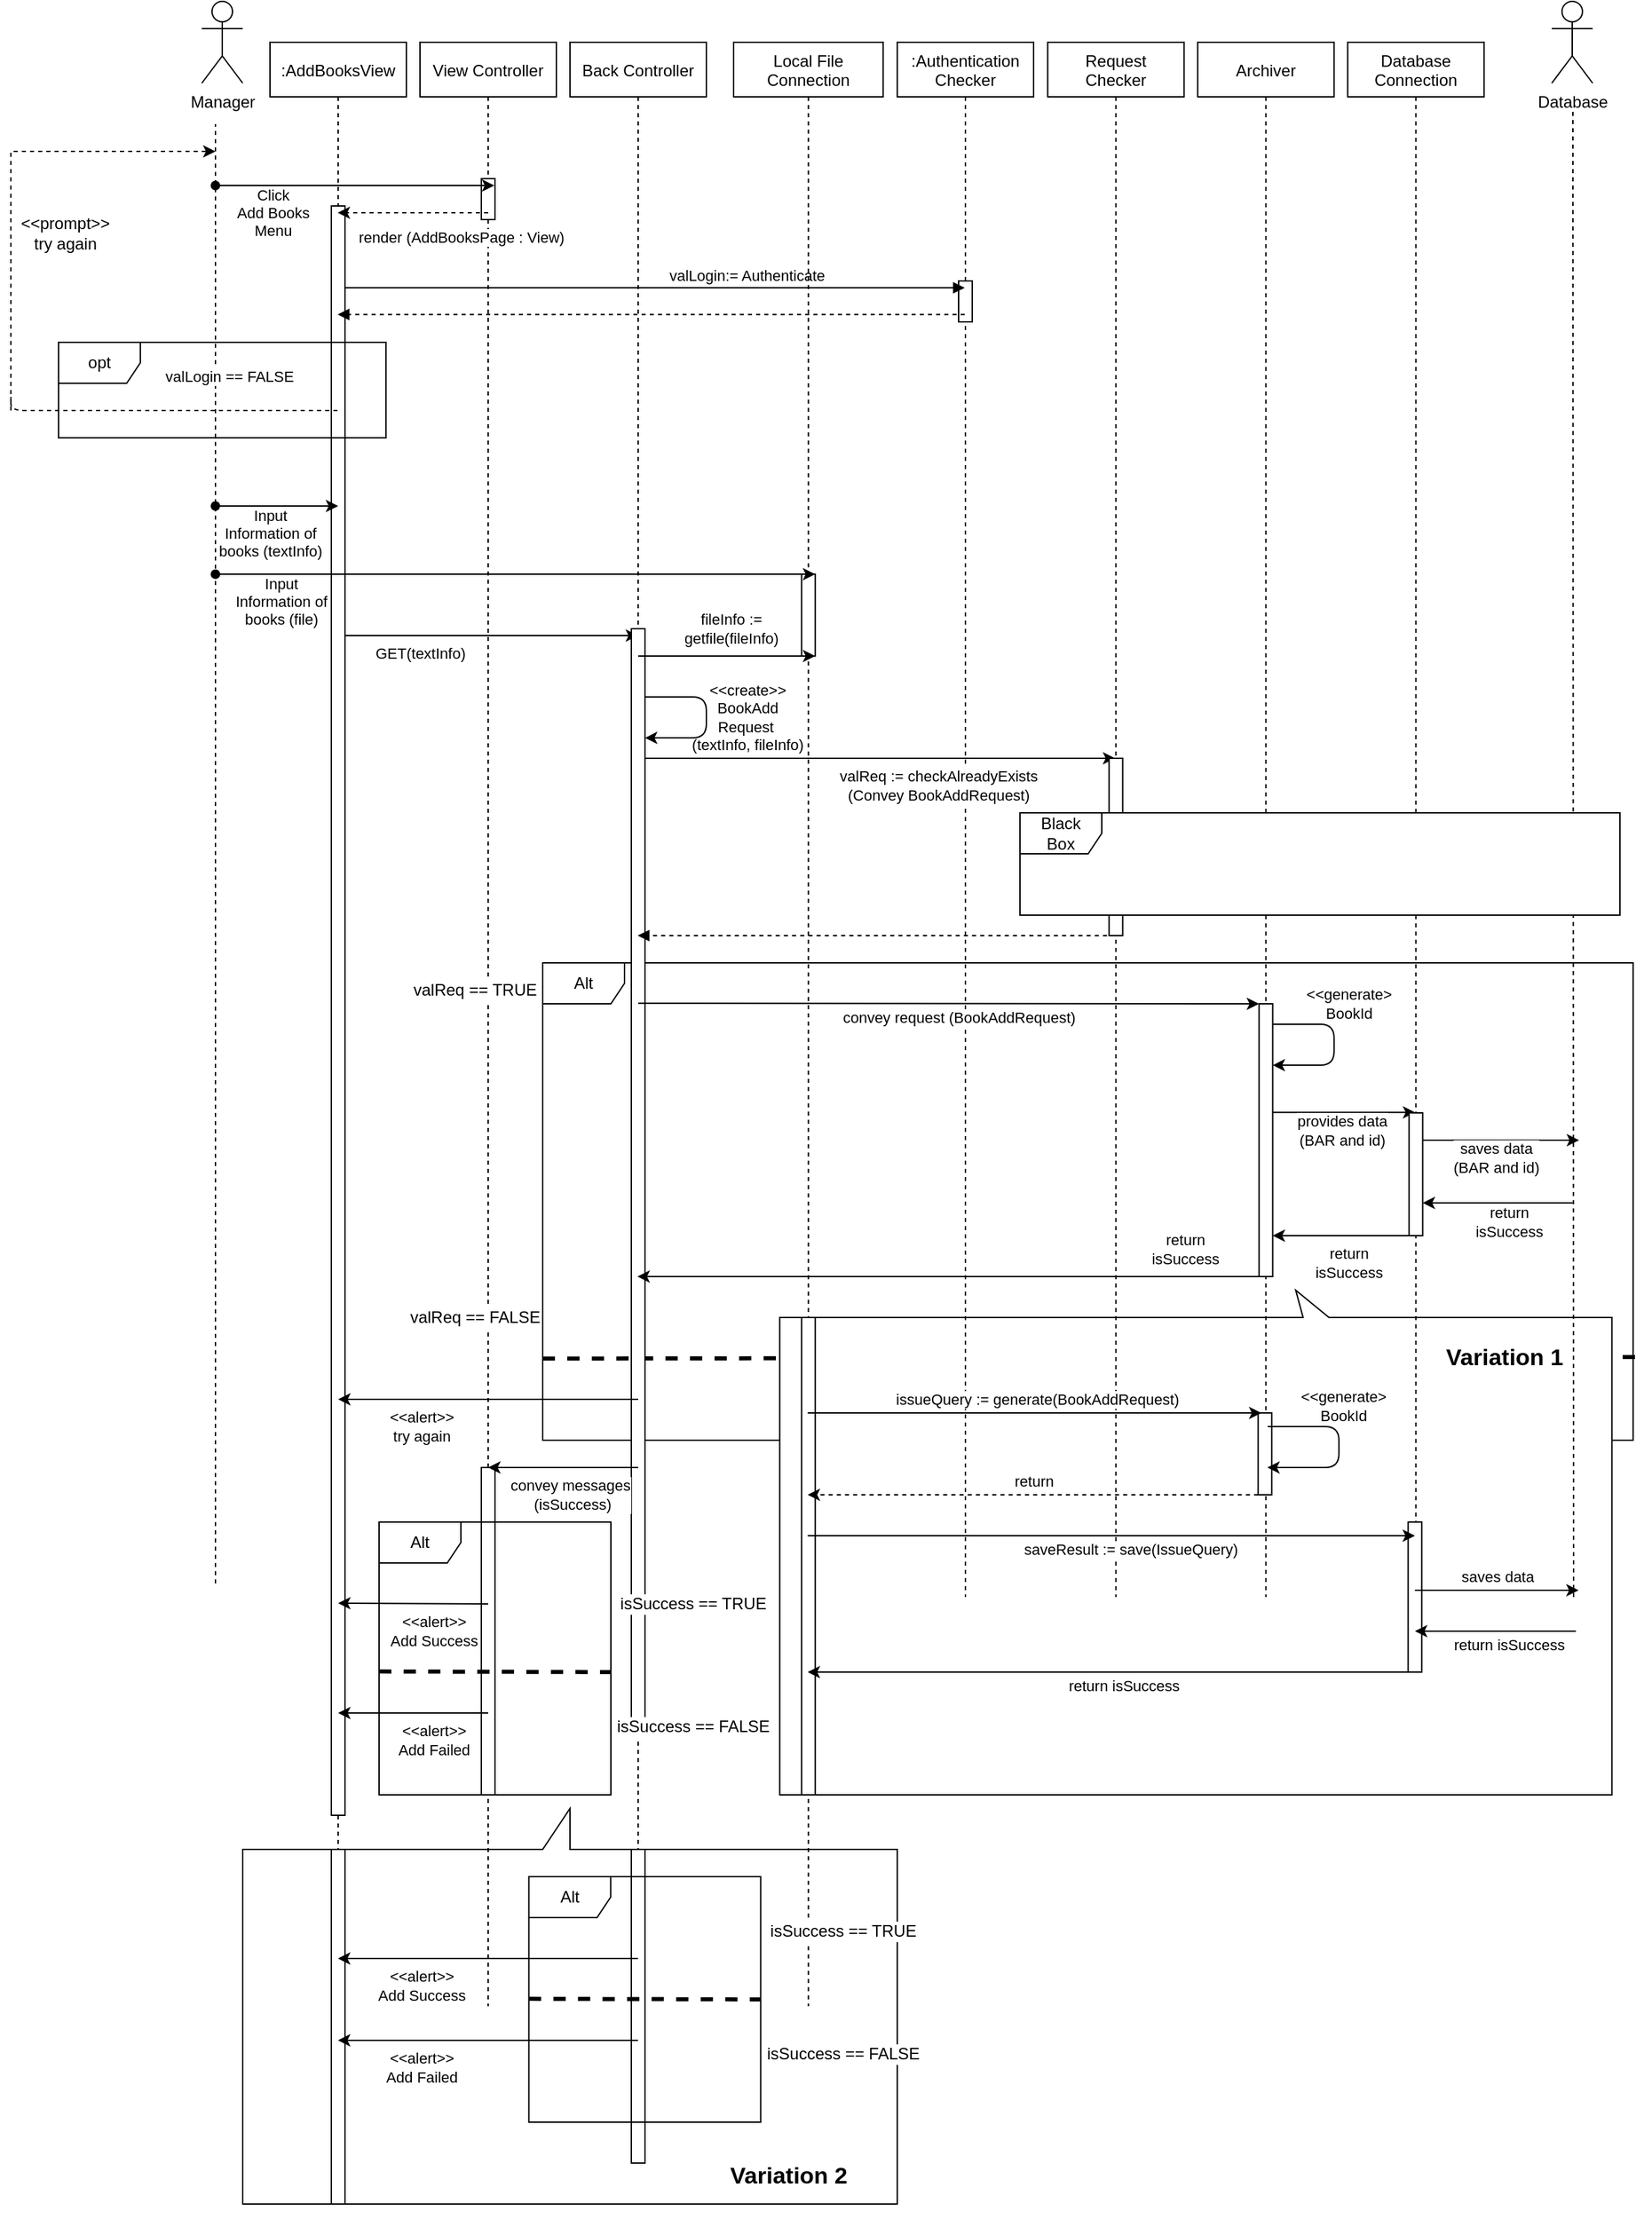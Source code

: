 <mxfile version="14.6.12" type="github">
  <diagram id="kgpKYQtTHZ0yAKxKKP6v" name="Page-1">
    <mxGraphModel dx="1185" dy="588" grid="1" gridSize="10" guides="1" tooltips="1" connect="1" arrows="1" fold="1" page="1" pageScale="1" pageWidth="1600" pageHeight="1200" math="0" shadow="0">
      <root>
        <mxCell id="0" />
        <mxCell id="1" parent="0" />
        <mxCell id="reisCUD8YAPNEKjsgwhX-3" value="Alt" style="shape=umlFrame;whiteSpace=wrap;html=1;fillColor=#FFFFFF;gradientColor=none;" parent="1" vertex="1">
          <mxGeometry x="490" y="835" width="799.67" height="350" as="geometry" />
        </mxCell>
        <mxCell id="reisCUD8YAPNEKjsgwhX-14" value="" style="endArrow=none;dashed=1;html=1;strokeWidth=3;exitX=0;exitY=0.829;exitDx=0;exitDy=0;exitPerimeter=0;" parent="1" edge="1" source="reisCUD8YAPNEKjsgwhX-3">
          <mxGeometry width="50" height="50" relative="1" as="geometry">
            <mxPoint x="480" y="1124" as="sourcePoint" />
            <mxPoint x="1300" y="1124" as="targetPoint" />
          </mxGeometry>
        </mxCell>
        <mxCell id="bImkaJb_uD8X2aJinou3-1" value="" style="shape=callout;whiteSpace=wrap;html=1;perimeter=calloutPerimeter;position2=0.38;size=20;position=0.34;base=19;rotation=-180;" vertex="1" parent="1">
          <mxGeometry x="663.81" y="1075" width="610.33" height="370" as="geometry" />
        </mxCell>
        <mxCell id="tOrZQTztv05XxvBdJtRc-54" value="" style="shape=callout;whiteSpace=wrap;html=1;perimeter=calloutPerimeter;fontSize=17;fillColor=#ffffff;rotation=-180;" parent="1" vertex="1">
          <mxGeometry x="270" y="1455" width="480" height="290" as="geometry" />
        </mxCell>
        <mxCell id="ra70TvouLn2fq20blvgT-70" value="" style="endArrow=classic;html=1;startArrow=none;startFill=0;strokeWidth=1;" parent="1" edge="1">
          <mxGeometry width="50" height="50" relative="1" as="geometry">
            <mxPoint x="340.087" y="595.0" as="sourcePoint" />
            <mxPoint x="559.92" y="595.0" as="targetPoint" />
            <Array as="points">
              <mxPoint x="370.92" y="595" />
              <mxPoint x="390.92" y="595" />
            </Array>
          </mxGeometry>
        </mxCell>
        <mxCell id="ra70TvouLn2fq20blvgT-71" value="GET(textInfo)" style="edgeLabel;html=1;align=center;verticalAlign=middle;resizable=0;points=[];labelBorderColor=none;labelBackgroundColor=#ffffff;" parent="ra70TvouLn2fq20blvgT-70" vertex="1" connectable="0">
          <mxGeometry x="-0.167" y="-1" relative="1" as="geometry">
            <mxPoint x="-32" y="12" as="offset" />
          </mxGeometry>
        </mxCell>
        <mxCell id="ra70TvouLn2fq20blvgT-16" value=":Authentication&#xa;Checker" style="shape=umlLifeline;perimeter=lifelinePerimeter;container=1;collapsible=0;recursiveResize=0;rounded=0;shadow=0;strokeWidth=1;" parent="1" vertex="1">
          <mxGeometry x="750" y="160" width="100" height="1140" as="geometry" />
        </mxCell>
        <mxCell id="ra70TvouLn2fq20blvgT-17" value="" style="points=[];perimeter=orthogonalPerimeter;rounded=0;shadow=0;strokeWidth=1;" parent="ra70TvouLn2fq20blvgT-16" vertex="1">
          <mxGeometry x="45" y="175" width="10" height="30" as="geometry" />
        </mxCell>
        <mxCell id="3nuBFxr9cyL0pnOWT2aG-1" value=":AddBooksView" style="shape=umlLifeline;perimeter=lifelinePerimeter;container=1;collapsible=0;recursiveResize=0;rounded=0;shadow=0;strokeWidth=1;" parent="1" vertex="1">
          <mxGeometry x="290" y="160" width="100" height="1440" as="geometry" />
        </mxCell>
        <mxCell id="3nuBFxr9cyL0pnOWT2aG-2" value="" style="points=[];perimeter=orthogonalPerimeter;rounded=0;shadow=0;strokeWidth=1;" parent="3nuBFxr9cyL0pnOWT2aG-1" vertex="1">
          <mxGeometry x="45" y="120" width="10" height="1180" as="geometry" />
        </mxCell>
        <mxCell id="tOrZQTztv05XxvBdJtRc-47" value="" style="points=[];perimeter=orthogonalPerimeter;rounded=0;shadow=0;strokeWidth=1;" parent="3nuBFxr9cyL0pnOWT2aG-1" vertex="1">
          <mxGeometry x="45" y="1325" width="10" height="260" as="geometry" />
        </mxCell>
        <mxCell id="3nuBFxr9cyL0pnOWT2aG-5" value="View Controller" style="shape=umlLifeline;perimeter=lifelinePerimeter;container=1;collapsible=0;recursiveResize=0;rounded=0;shadow=0;strokeWidth=1;" parent="1" vertex="1">
          <mxGeometry x="400" y="160" width="100" height="1440" as="geometry" />
        </mxCell>
        <mxCell id="ra70TvouLn2fq20blvgT-45" value="" style="points=[];perimeter=orthogonalPerimeter;rounded=0;shadow=0;strokeWidth=1;" parent="3nuBFxr9cyL0pnOWT2aG-5" vertex="1">
          <mxGeometry x="45" y="100" width="10" height="30" as="geometry" />
        </mxCell>
        <mxCell id="tOrZQTztv05XxvBdJtRc-40" value="" style="points=[];perimeter=orthogonalPerimeter;rounded=0;shadow=0;strokeWidth=1;" parent="3nuBFxr9cyL0pnOWT2aG-5" vertex="1">
          <mxGeometry x="45" y="1045" width="10" height="240" as="geometry" />
        </mxCell>
        <mxCell id="reisCUD8YAPNEKjsgwhX-8" value="valReq == FALSE" style="text;html=1;strokeColor=none;fillColor=none;align=center;verticalAlign=middle;rounded=0;labelBackgroundColor=#ffffff;" parent="3nuBFxr9cyL0pnOWT2aG-5" vertex="1">
          <mxGeometry x="-30" y="905" width="140" height="60" as="geometry" />
        </mxCell>
        <mxCell id="3nuBFxr9cyL0pnOWT2aG-8" value="valLogin:= Authenticate" style="verticalAlign=bottom;endArrow=block;shadow=0;strokeWidth=1;" parent="1" edge="1">
          <mxGeometry x="0.298" relative="1" as="geometry">
            <mxPoint x="345" y="340" as="sourcePoint" />
            <mxPoint x="799.5" y="340" as="targetPoint" />
            <Array as="points">
              <mxPoint x="430" y="340" />
              <mxPoint x="730" y="340" />
            </Array>
            <mxPoint as="offset" />
          </mxGeometry>
        </mxCell>
        <mxCell id="ra70TvouLn2fq20blvgT-1" value="Manager" style="shape=umlActor;verticalLabelPosition=bottom;verticalAlign=top;html=1;outlineConnect=0;" parent="1" vertex="1">
          <mxGeometry x="240" y="130" width="30" height="60" as="geometry" />
        </mxCell>
        <mxCell id="ra70TvouLn2fq20blvgT-6" value="Back Controller" style="shape=umlLifeline;perimeter=lifelinePerimeter;container=1;collapsible=0;recursiveResize=0;rounded=0;shadow=0;strokeWidth=1;" parent="1" vertex="1">
          <mxGeometry x="510" y="160" width="100" height="1440" as="geometry" />
        </mxCell>
        <mxCell id="ra70TvouLn2fq20blvgT-72" value="" style="points=[];perimeter=orthogonalPerimeter;rounded=0;shadow=0;strokeWidth=1;" parent="ra70TvouLn2fq20blvgT-6" vertex="1">
          <mxGeometry x="45" y="430" width="10" height="805" as="geometry" />
        </mxCell>
        <mxCell id="tOrZQTztv05XxvBdJtRc-37" value="" style="points=[];perimeter=orthogonalPerimeter;rounded=0;shadow=0;strokeWidth=1;" parent="ra70TvouLn2fq20blvgT-6" vertex="1">
          <mxGeometry x="45" y="1325" width="10" height="230" as="geometry" />
        </mxCell>
        <mxCell id="ra70TvouLn2fq20blvgT-8" value="Local File&#xa;Connection" style="shape=umlLifeline;perimeter=lifelinePerimeter;container=1;collapsible=0;recursiveResize=0;rounded=0;shadow=0;strokeWidth=1;" parent="1" vertex="1">
          <mxGeometry x="630" y="160" width="109.67" height="1440" as="geometry" />
        </mxCell>
        <mxCell id="ra70TvouLn2fq20blvgT-60" value="" style="points=[];perimeter=orthogonalPerimeter;rounded=0;shadow=0;strokeWidth=1;direction=south;rotation=90;" parent="ra70TvouLn2fq20blvgT-8" vertex="1">
          <mxGeometry x="24.84" y="415" width="60" height="10" as="geometry" />
        </mxCell>
        <mxCell id="tOrZQTztv05XxvBdJtRc-52" value="Variation 2" style="text;html=1;strokeColor=none;fillColor=none;align=center;verticalAlign=middle;rounded=0;labelBackgroundColor=#ffffff;fontSize=17;fontStyle=1" parent="ra70TvouLn2fq20blvgT-8" vertex="1">
          <mxGeometry x="-30.33" y="1535" width="140" height="60" as="geometry" />
        </mxCell>
        <mxCell id="bImkaJb_uD8X2aJinou3-2" value="" style="points=[];perimeter=orthogonalPerimeter;rounded=0;shadow=0;strokeWidth=1;" vertex="1" parent="ra70TvouLn2fq20blvgT-8">
          <mxGeometry x="49.84" y="935" width="10" height="350" as="geometry" />
        </mxCell>
        <mxCell id="ra70TvouLn2fq20blvgT-32" value="" style="endArrow=classic;html=1;startArrow=oval;startFill=1;" parent="1" edge="1">
          <mxGeometry width="50" height="50" relative="1" as="geometry">
            <mxPoint x="250" y="265" as="sourcePoint" />
            <mxPoint x="454.5" y="265" as="targetPoint" />
            <Array as="points">
              <mxPoint x="300" y="265" />
              <mxPoint x="320" y="265" />
            </Array>
          </mxGeometry>
        </mxCell>
        <mxCell id="ra70TvouLn2fq20blvgT-39" value="Click&lt;br&gt;Add Books&lt;br&gt;Menu" style="edgeLabel;html=1;align=center;verticalAlign=middle;resizable=0;points=[];" parent="ra70TvouLn2fq20blvgT-32" vertex="1" connectable="0">
          <mxGeometry x="-0.167" y="-1" relative="1" as="geometry">
            <mxPoint x="-43" y="19" as="offset" />
          </mxGeometry>
        </mxCell>
        <mxCell id="ra70TvouLn2fq20blvgT-40" value="" style="endArrow=classic;html=1;startArrow=oval;startFill=1;" parent="1" edge="1">
          <mxGeometry width="50" height="50" relative="1" as="geometry">
            <mxPoint x="250" y="500" as="sourcePoint" />
            <mxPoint x="340" y="500" as="targetPoint" />
            <Array as="points">
              <mxPoint x="280" y="500" />
              <mxPoint x="300" y="500" />
            </Array>
          </mxGeometry>
        </mxCell>
        <mxCell id="ra70TvouLn2fq20blvgT-41" value="Input&lt;br&gt;Information of&lt;br&gt;books (textInfo)" style="edgeLabel;html=1;align=center;verticalAlign=middle;resizable=0;points=[];" parent="ra70TvouLn2fq20blvgT-40" vertex="1" connectable="0">
          <mxGeometry x="-0.167" y="-1" relative="1" as="geometry">
            <mxPoint x="2" y="19" as="offset" />
          </mxGeometry>
        </mxCell>
        <mxCell id="ra70TvouLn2fq20blvgT-43" value="" style="endArrow=none;dashed=1;html=1;" parent="1" edge="1">
          <mxGeometry width="50" height="50" relative="1" as="geometry">
            <mxPoint x="250" y="1290" as="sourcePoint" />
            <mxPoint x="250" y="220" as="targetPoint" />
          </mxGeometry>
        </mxCell>
        <mxCell id="ra70TvouLn2fq20blvgT-56" value="" style="endArrow=classic;html=1;startArrow=oval;startFill=1;" parent="1" edge="1">
          <mxGeometry width="50" height="50" relative="1" as="geometry">
            <mxPoint x="250" y="550" as="sourcePoint" />
            <mxPoint x="689.83" y="550" as="targetPoint" />
            <Array as="points">
              <mxPoint x="280" y="550" />
              <mxPoint x="300" y="550" />
            </Array>
          </mxGeometry>
        </mxCell>
        <mxCell id="ra70TvouLn2fq20blvgT-57" value="Input&lt;br&gt;Information of&lt;br&gt;books (file)" style="edgeLabel;html=1;align=center;verticalAlign=middle;resizable=0;points=[];" parent="ra70TvouLn2fq20blvgT-56" vertex="1" connectable="0">
          <mxGeometry x="-0.167" y="-1" relative="1" as="geometry">
            <mxPoint x="-135" y="19" as="offset" />
          </mxGeometry>
        </mxCell>
        <mxCell id="ra70TvouLn2fq20blvgT-66" value="" style="endArrow=classic;html=1;" parent="1" edge="1">
          <mxGeometry width="50" height="50" relative="1" as="geometry">
            <mxPoint x="559.999" y="610" as="sourcePoint" />
            <mxPoint x="689.83" y="610" as="targetPoint" />
          </mxGeometry>
        </mxCell>
        <mxCell id="ra70TvouLn2fq20blvgT-67" value="fileInfo := &lt;br&gt;getfile(fileInfo)" style="edgeLabel;html=1;align=center;verticalAlign=middle;resizable=0;points=[];" parent="ra70TvouLn2fq20blvgT-66" vertex="1" connectable="0">
          <mxGeometry x="0.85" y="-1" relative="1" as="geometry">
            <mxPoint x="-52" y="-21" as="offset" />
          </mxGeometry>
        </mxCell>
        <mxCell id="ra70TvouLn2fq20blvgT-73" value="" style="endArrow=classic;html=1;edgeStyle=orthogonalEdgeStyle;" parent="1" edge="1">
          <mxGeometry width="50" height="50" relative="1" as="geometry">
            <mxPoint x="565" y="640" as="sourcePoint" />
            <mxPoint x="565" y="670.029" as="targetPoint" />
            <Array as="points">
              <mxPoint x="610" y="640" />
              <mxPoint x="610" y="670" />
            </Array>
          </mxGeometry>
        </mxCell>
        <mxCell id="ra70TvouLn2fq20blvgT-74" value="&amp;lt;&amp;lt;create&amp;gt;&amp;gt;&lt;br&gt;BookAdd&lt;br&gt;Request&amp;nbsp;&lt;br&gt;(textInfo, fileInfo)" style="edgeLabel;html=1;align=center;verticalAlign=middle;resizable=0;points=[];labelBackgroundColor=none;" parent="ra70TvouLn2fq20blvgT-73" vertex="1" connectable="0">
          <mxGeometry x="0.886" y="-1" relative="1" as="geometry">
            <mxPoint x="68" y="-14" as="offset" />
          </mxGeometry>
        </mxCell>
        <mxCell id="ra70TvouLn2fq20blvgT-76" value="Database" style="shape=umlActor;verticalLabelPosition=bottom;verticalAlign=top;html=1;outlineConnect=0;" parent="1" vertex="1">
          <mxGeometry x="1230" y="130" width="30" height="60" as="geometry" />
        </mxCell>
        <mxCell id="ra70TvouLn2fq20blvgT-79" value="" style="endArrow=classic;html=1;" parent="1" edge="1">
          <mxGeometry width="50" height="50" relative="1" as="geometry">
            <mxPoint x="564.997" y="685" as="sourcePoint" />
            <mxPoint x="909.83" y="685" as="targetPoint" />
          </mxGeometry>
        </mxCell>
        <mxCell id="ra70TvouLn2fq20blvgT-80" value="valReq := checkAlreadyExists&lt;br&gt;(Convey BookAddRequest)" style="edgeLabel;html=1;align=center;verticalAlign=middle;resizable=0;points=[];" parent="ra70TvouLn2fq20blvgT-79" vertex="1" connectable="0">
          <mxGeometry x="0.082" y="1" relative="1" as="geometry">
            <mxPoint x="28" y="21" as="offset" />
          </mxGeometry>
        </mxCell>
        <mxCell id="ra70TvouLn2fq20blvgT-89" value="About Req-04" style="text;html=1;strokeColor=none;fillColor=none;align=center;verticalAlign=middle;whiteSpace=wrap;rounded=0;" parent="1" vertex="1">
          <mxGeometry x="1140" y="752.5" width="90" height="20" as="geometry" />
        </mxCell>
        <mxCell id="ra70TvouLn2fq20blvgT-90" value="" style="verticalAlign=bottom;endArrow=block;shadow=0;strokeWidth=1;dashed=1;" parent="1" edge="1">
          <mxGeometry x="0.266" relative="1" as="geometry">
            <mxPoint x="909.83" y="815" as="sourcePoint" />
            <mxPoint x="559.667" y="815" as="targetPoint" />
            <Array as="points">
              <mxPoint x="851.35" y="815" />
              <mxPoint x="731.35" y="815" />
            </Array>
            <mxPoint as="offset" />
          </mxGeometry>
        </mxCell>
        <mxCell id="ra70TvouLn2fq20blvgT-24" value="" style="verticalAlign=bottom;endArrow=block;shadow=0;strokeWidth=1;dashed=1;" parent="1" edge="1">
          <mxGeometry x="0.266" relative="1" as="geometry">
            <mxPoint x="799.5" y="359.57" as="sourcePoint" />
            <mxPoint x="339.667" y="359.57" as="targetPoint" />
            <Array as="points">
              <mxPoint x="741.02" y="359.57" />
              <mxPoint x="621.02" y="359.57" />
            </Array>
            <mxPoint as="offset" />
          </mxGeometry>
        </mxCell>
        <mxCell id="ra70TvouLn2fq20blvgT-47" value="" style="endArrow=classic;html=1;dashed=1;" parent="1" edge="1">
          <mxGeometry width="50" height="50" relative="1" as="geometry">
            <mxPoint x="450" y="285" as="sourcePoint" />
            <mxPoint x="339.667" y="285" as="targetPoint" />
          </mxGeometry>
        </mxCell>
        <mxCell id="ra70TvouLn2fq20blvgT-48" value="render (AddBooksPage : View)" style="edgeLabel;html=1;align=center;verticalAlign=middle;resizable=0;points=[];" parent="ra70TvouLn2fq20blvgT-47" vertex="1" connectable="0">
          <mxGeometry x="-0.149" y="1" relative="1" as="geometry">
            <mxPoint x="27" y="17" as="offset" />
          </mxGeometry>
        </mxCell>
        <mxCell id="ra70TvouLn2fq20blvgT-91" value="" style="endArrow=classic;html=1;" parent="1" target="ra70TvouLn2fq20blvgT-13" edge="1">
          <mxGeometry width="50" height="50" relative="1" as="geometry">
            <mxPoint x="559.997" y="864.58" as="sourcePoint" />
            <mxPoint x="904.83" y="864.58" as="targetPoint" />
          </mxGeometry>
        </mxCell>
        <mxCell id="ra70TvouLn2fq20blvgT-92" value="convey request (BookAddRequest)" style="edgeLabel;html=1;align=center;verticalAlign=middle;resizable=0;points=[];" parent="ra70TvouLn2fq20blvgT-91" vertex="1" connectable="0">
          <mxGeometry x="0.082" y="1" relative="1" as="geometry">
            <mxPoint x="-12" y="11" as="offset" />
          </mxGeometry>
        </mxCell>
        <mxCell id="ra70TvouLn2fq20blvgT-93" value="" style="endArrow=classic;html=1;edgeStyle=orthogonalEdgeStyle;" parent="1" edge="1">
          <mxGeometry width="50" height="50" relative="1" as="geometry">
            <mxPoint x="1025.33" y="880" as="sourcePoint" />
            <mxPoint x="1025.33" y="910.029" as="targetPoint" />
            <Array as="points">
              <mxPoint x="1070.33" y="880" />
              <mxPoint x="1070.33" y="910" />
            </Array>
          </mxGeometry>
        </mxCell>
        <mxCell id="ra70TvouLn2fq20blvgT-94" value="&amp;lt;&amp;lt;generate&amp;gt;&lt;br&gt;BookId" style="edgeLabel;html=1;align=center;verticalAlign=middle;resizable=0;points=[];" parent="ra70TvouLn2fq20blvgT-93" vertex="1" connectable="0">
          <mxGeometry x="0.886" y="-1" relative="1" as="geometry">
            <mxPoint x="48" y="-44" as="offset" />
          </mxGeometry>
        </mxCell>
        <mxCell id="ra70TvouLn2fq20blvgT-95" value="" style="endArrow=classic;html=1;" parent="1" edge="1">
          <mxGeometry width="50" height="50" relative="1" as="geometry">
            <mxPoint x="1025.33" y="944.58" as="sourcePoint" />
            <mxPoint x="1129.83" y="944.58" as="targetPoint" />
          </mxGeometry>
        </mxCell>
        <mxCell id="ra70TvouLn2fq20blvgT-96" value="provides data&lt;br&gt;(BAR and id)" style="edgeLabel;html=1;align=center;verticalAlign=middle;resizable=0;points=[];" parent="ra70TvouLn2fq20blvgT-95" vertex="1" connectable="0">
          <mxGeometry x="0.082" y="1" relative="1" as="geometry">
            <mxPoint x="-6" y="14" as="offset" />
          </mxGeometry>
        </mxCell>
        <mxCell id="ra70TvouLn2fq20blvgT-97" value="" style="endArrow=classic;html=1;" parent="1" edge="1">
          <mxGeometry width="50" height="50" relative="1" as="geometry">
            <mxPoint x="1130" y="965.0" as="sourcePoint" />
            <mxPoint x="1250" y="965" as="targetPoint" />
          </mxGeometry>
        </mxCell>
        <mxCell id="ra70TvouLn2fq20blvgT-98" value="saves data&lt;br&gt;(BAR and id)" style="edgeLabel;html=1;align=center;verticalAlign=middle;resizable=0;points=[];" parent="ra70TvouLn2fq20blvgT-97" vertex="1" connectable="0">
          <mxGeometry x="0.082" y="1" relative="1" as="geometry">
            <mxPoint x="-6" y="14" as="offset" />
          </mxGeometry>
        </mxCell>
        <mxCell id="ra70TvouLn2fq20blvgT-101" value="" style="endArrow=classic;html=1;" parent="1" edge="1">
          <mxGeometry width="50" height="50" relative="1" as="geometry">
            <mxPoint x="1245.33" y="1011" as="sourcePoint" />
            <mxPoint x="1135.327" y="1011" as="targetPoint" />
            <Array as="points">
              <mxPoint x="1195.33" y="1011" />
            </Array>
          </mxGeometry>
        </mxCell>
        <mxCell id="ra70TvouLn2fq20blvgT-102" value="return&amp;nbsp;&lt;br&gt;isSuccess&amp;nbsp;" style="edgeLabel;html=1;align=center;verticalAlign=middle;resizable=0;points=[];" parent="ra70TvouLn2fq20blvgT-101" vertex="1" connectable="0">
          <mxGeometry x="-0.364" y="-3" relative="1" as="geometry">
            <mxPoint x="-11" y="17" as="offset" />
          </mxGeometry>
        </mxCell>
        <mxCell id="ra70TvouLn2fq20blvgT-103" value="" style="endArrow=classic;html=1;" parent="1" target="ra70TvouLn2fq20blvgT-13" edge="1">
          <mxGeometry width="50" height="50" relative="1" as="geometry">
            <mxPoint x="1125.33" y="1035" as="sourcePoint" />
            <mxPoint x="1015.327" y="1035" as="targetPoint" />
            <Array as="points">
              <mxPoint x="1075.33" y="1035" />
            </Array>
          </mxGeometry>
        </mxCell>
        <mxCell id="ra70TvouLn2fq20blvgT-104" value="return&lt;br&gt;isSuccess" style="edgeLabel;html=1;align=center;verticalAlign=middle;resizable=0;points=[];" parent="ra70TvouLn2fq20blvgT-103" vertex="1" connectable="0">
          <mxGeometry x="-0.364" y="-3" relative="1" as="geometry">
            <mxPoint x="-13" y="23" as="offset" />
          </mxGeometry>
        </mxCell>
        <mxCell id="reisCUD8YAPNEKjsgwhX-1" value="" style="endArrow=classic;html=1;" parent="1" edge="1">
          <mxGeometry width="50" height="50" relative="1" as="geometry">
            <mxPoint x="1015.33" y="1065" as="sourcePoint" />
            <mxPoint x="559.5" y="1065" as="targetPoint" />
            <Array as="points">
              <mxPoint x="965.33" y="1065" />
            </Array>
          </mxGeometry>
        </mxCell>
        <mxCell id="reisCUD8YAPNEKjsgwhX-2" value="return&lt;br&gt;isSuccess" style="edgeLabel;html=1;align=center;verticalAlign=middle;resizable=0;points=[];" parent="reisCUD8YAPNEKjsgwhX-1" vertex="1" connectable="0">
          <mxGeometry x="-0.364" y="-3" relative="1" as="geometry">
            <mxPoint x="90" y="-17" as="offset" />
          </mxGeometry>
        </mxCell>
        <mxCell id="reisCUD8YAPNEKjsgwhX-4" value="valReq == TRUE" style="text;html=1;strokeColor=none;fillColor=none;align=center;verticalAlign=middle;rounded=0;labelBackgroundColor=#ffffff;" parent="1" vertex="1">
          <mxGeometry x="370" y="825" width="140" height="60" as="geometry" />
        </mxCell>
        <mxCell id="reisCUD8YAPNEKjsgwhX-10" value="" style="endArrow=classic;html=1;strokeWidth=1;" parent="1" edge="1">
          <mxGeometry width="50" height="50" relative="1" as="geometry">
            <mxPoint x="560" y="1155" as="sourcePoint" />
            <mxPoint x="340" y="1155" as="targetPoint" />
          </mxGeometry>
        </mxCell>
        <mxCell id="reisCUD8YAPNEKjsgwhX-11" value="&amp;lt;&amp;lt;alert&amp;gt;&amp;gt;&lt;br&gt;try again" style="edgeLabel;html=1;align=center;verticalAlign=middle;resizable=0;points=[];" parent="reisCUD8YAPNEKjsgwhX-10" vertex="1" connectable="0">
          <mxGeometry x="0.161" y="4" relative="1" as="geometry">
            <mxPoint x="-32" y="16" as="offset" />
          </mxGeometry>
        </mxCell>
        <mxCell id="reisCUD8YAPNEKjsgwhX-15" value="" style="endArrow=classic;html=1;strokeWidth=1;" parent="1" edge="1">
          <mxGeometry width="50" height="50" relative="1" as="geometry">
            <mxPoint x="559.84" y="1565" as="sourcePoint" />
            <mxPoint x="339.84" y="1565" as="targetPoint" />
          </mxGeometry>
        </mxCell>
        <mxCell id="reisCUD8YAPNEKjsgwhX-16" value="&amp;lt;&amp;lt;alert&amp;gt;&amp;gt;&lt;br&gt;Add Success" style="edgeLabel;html=1;align=center;verticalAlign=middle;resizable=0;points=[];" parent="reisCUD8YAPNEKjsgwhX-15" vertex="1" connectable="0">
          <mxGeometry x="0.161" y="4" relative="1" as="geometry">
            <mxPoint x="-32" y="16" as="offset" />
          </mxGeometry>
        </mxCell>
        <mxCell id="reisCUD8YAPNEKjsgwhX-18" value="Alt" style="shape=umlFrame;whiteSpace=wrap;html=1;labelBackgroundColor=#ffffff;fillColor=#FFFFFF;gradientColor=none;" parent="1" vertex="1">
          <mxGeometry x="479.84" y="1505" width="170" height="180" as="geometry" />
        </mxCell>
        <mxCell id="reisCUD8YAPNEKjsgwhX-19" value="" style="endArrow=classic;html=1;strokeWidth=1;" parent="1" edge="1">
          <mxGeometry width="50" height="50" relative="1" as="geometry">
            <mxPoint x="559.84" y="1625" as="sourcePoint" />
            <mxPoint x="339.84" y="1625" as="targetPoint" />
          </mxGeometry>
        </mxCell>
        <mxCell id="reisCUD8YAPNEKjsgwhX-20" value="&amp;lt;&amp;lt;alert&amp;gt;&amp;gt;&lt;br&gt;Add Failed" style="edgeLabel;html=1;align=center;verticalAlign=middle;resizable=0;points=[];" parent="reisCUD8YAPNEKjsgwhX-19" vertex="1" connectable="0">
          <mxGeometry x="0.161" y="4" relative="1" as="geometry">
            <mxPoint x="-32" y="16" as="offset" />
          </mxGeometry>
        </mxCell>
        <mxCell id="reisCUD8YAPNEKjsgwhX-21" value="" style="endArrow=none;dashed=1;html=1;strokeWidth=3;" parent="1" edge="1">
          <mxGeometry width="50" height="50" relative="1" as="geometry">
            <mxPoint x="479.84" y="1594.55" as="sourcePoint" />
            <mxPoint x="649.84" y="1595" as="targetPoint" />
          </mxGeometry>
        </mxCell>
        <mxCell id="reisCUD8YAPNEKjsgwhX-22" value="isSuccess == TRUE" style="text;html=1;strokeColor=none;fillColor=none;align=center;verticalAlign=middle;rounded=0;labelBackgroundColor=#ffffff;" parent="1" vertex="1">
          <mxGeometry x="640.17" y="1515" width="140" height="60" as="geometry" />
        </mxCell>
        <mxCell id="reisCUD8YAPNEKjsgwhX-23" value="isSuccess == FALSE" style="text;html=1;strokeColor=none;fillColor=none;align=center;verticalAlign=middle;rounded=0;labelBackgroundColor=#ffffff;" parent="1" vertex="1">
          <mxGeometry x="640.17" y="1605" width="140" height="60" as="geometry" />
        </mxCell>
        <mxCell id="ra70TvouLn2fq20blvgT-10" value="Request&#xa;Checker" style="shape=umlLifeline;perimeter=lifelinePerimeter;container=1;collapsible=0;recursiveResize=0;rounded=0;shadow=0;strokeWidth=1;" parent="1" vertex="1">
          <mxGeometry x="860.33" y="160" width="100" height="1140" as="geometry" />
        </mxCell>
        <mxCell id="ra70TvouLn2fq20blvgT-11" value="" style="points=[];perimeter=orthogonalPerimeter;rounded=0;shadow=0;strokeWidth=1;" parent="ra70TvouLn2fq20blvgT-10" vertex="1">
          <mxGeometry x="45" y="525" width="10" height="130" as="geometry" />
        </mxCell>
        <mxCell id="ra70TvouLn2fq20blvgT-12" value="Archiver" style="shape=umlLifeline;perimeter=lifelinePerimeter;container=1;collapsible=0;recursiveResize=0;rounded=0;shadow=0;strokeWidth=1;" parent="1" vertex="1">
          <mxGeometry x="970.33" y="160" width="100" height="1140" as="geometry" />
        </mxCell>
        <mxCell id="ra70TvouLn2fq20blvgT-13" value="" style="points=[];perimeter=orthogonalPerimeter;rounded=0;shadow=0;strokeWidth=1;" parent="ra70TvouLn2fq20blvgT-12" vertex="1">
          <mxGeometry x="45" y="705" width="10" height="200" as="geometry" />
        </mxCell>
        <mxCell id="ra70TvouLn2fq20blvgT-14" value="Database&#xa;Connection" style="shape=umlLifeline;perimeter=lifelinePerimeter;container=1;collapsible=0;recursiveResize=0;rounded=0;shadow=0;strokeWidth=1;" parent="1" vertex="1">
          <mxGeometry x="1080.33" y="160" width="100" height="1140" as="geometry" />
        </mxCell>
        <mxCell id="ra70TvouLn2fq20blvgT-99" value="" style="points=[];perimeter=orthogonalPerimeter;rounded=0;shadow=0;strokeWidth=1;" parent="ra70TvouLn2fq20blvgT-14" vertex="1">
          <mxGeometry x="45" y="785" width="10" height="90" as="geometry" />
        </mxCell>
        <mxCell id="ra70TvouLn2fq20blvgT-81" value="" style="endArrow=none;dashed=1;html=1;" parent="1" edge="1">
          <mxGeometry width="50" height="50" relative="1" as="geometry">
            <mxPoint x="1246" y="1300" as="sourcePoint" />
            <mxPoint x="1245.5" y="210" as="targetPoint" />
          </mxGeometry>
        </mxCell>
        <mxCell id="ra70TvouLn2fq20blvgT-83" value="Black&lt;br&gt;Box" style="shape=umlFrame;whiteSpace=wrap;html=1;fillColor=#FFFFFF;swimlaneFillColor=#ffffff;" parent="1" vertex="1">
          <mxGeometry x="840" y="725" width="440" height="75" as="geometry" />
        </mxCell>
        <mxCell id="tOrZQTztv05XxvBdJtRc-41" value="" style="endArrow=classic;html=1;" parent="1" edge="1">
          <mxGeometry width="50" height="50" relative="1" as="geometry">
            <mxPoint x="560" y="1205" as="sourcePoint" />
            <mxPoint x="450" y="1205" as="targetPoint" />
            <Array as="points" />
          </mxGeometry>
        </mxCell>
        <mxCell id="tOrZQTztv05XxvBdJtRc-42" value="convey messages&lt;br&gt;&amp;nbsp;(isSuccess)" style="edgeLabel;html=1;align=center;verticalAlign=middle;resizable=0;points=[];" parent="tOrZQTztv05XxvBdJtRc-41" vertex="1" connectable="0">
          <mxGeometry x="-0.364" y="-3" relative="1" as="geometry">
            <mxPoint x="-15" y="23" as="offset" />
          </mxGeometry>
        </mxCell>
        <mxCell id="tOrZQTztv05XxvBdJtRc-43" value="Alt" style="shape=umlFrame;whiteSpace=wrap;html=1;labelBackgroundColor=#ffffff;fillColor=#FFFFFF;gradientColor=none;" parent="1" vertex="1">
          <mxGeometry x="370" y="1245" width="170" height="200" as="geometry" />
        </mxCell>
        <mxCell id="tOrZQTztv05XxvBdJtRc-44" value="" style="endArrow=none;dashed=1;html=1;strokeWidth=3;" parent="1" edge="1">
          <mxGeometry width="50" height="50" relative="1" as="geometry">
            <mxPoint x="370" y="1354.55" as="sourcePoint" />
            <mxPoint x="540" y="1355" as="targetPoint" />
          </mxGeometry>
        </mxCell>
        <mxCell id="tOrZQTztv05XxvBdJtRc-45" value="isSuccess == TRUE" style="text;html=1;strokeColor=none;fillColor=none;align=center;verticalAlign=middle;rounded=0;labelBackgroundColor=#ffffff;" parent="1" vertex="1">
          <mxGeometry x="530.33" y="1275" width="140" height="60" as="geometry" />
        </mxCell>
        <mxCell id="tOrZQTztv05XxvBdJtRc-46" value="isSuccess == FALSE" style="text;html=1;strokeColor=none;fillColor=none;align=center;verticalAlign=middle;rounded=0;labelBackgroundColor=#ffffff;" parent="1" vertex="1">
          <mxGeometry x="530.33" y="1365" width="140" height="60" as="geometry" />
        </mxCell>
        <mxCell id="tOrZQTztv05XxvBdJtRc-48" value="" style="endArrow=classic;html=1;strokeWidth=1;" parent="1" edge="1">
          <mxGeometry width="50" height="50" relative="1" as="geometry">
            <mxPoint x="450" y="1305" as="sourcePoint" />
            <mxPoint x="340" y="1304.5" as="targetPoint" />
          </mxGeometry>
        </mxCell>
        <mxCell id="tOrZQTztv05XxvBdJtRc-49" value="&amp;lt;&amp;lt;alert&amp;gt;&amp;gt;&lt;br&gt;Add Success" style="edgeLabel;html=1;align=center;verticalAlign=middle;resizable=0;points=[];" parent="tOrZQTztv05XxvBdJtRc-48" vertex="1" connectable="0">
          <mxGeometry x="0.161" y="4" relative="1" as="geometry">
            <mxPoint x="24" y="16" as="offset" />
          </mxGeometry>
        </mxCell>
        <mxCell id="tOrZQTztv05XxvBdJtRc-50" value="" style="endArrow=classic;html=1;strokeWidth=1;" parent="1" edge="1">
          <mxGeometry width="50" height="50" relative="1" as="geometry">
            <mxPoint x="450" y="1385" as="sourcePoint" />
            <mxPoint x="340" y="1385" as="targetPoint" />
          </mxGeometry>
        </mxCell>
        <mxCell id="tOrZQTztv05XxvBdJtRc-51" value="&amp;lt;&amp;lt;alert&amp;gt;&amp;gt;&lt;br&gt;Add Failed" style="edgeLabel;html=1;align=center;verticalAlign=middle;resizable=0;points=[];" parent="tOrZQTztv05XxvBdJtRc-50" vertex="1" connectable="0">
          <mxGeometry x="0.161" y="4" relative="1" as="geometry">
            <mxPoint x="24" y="16" as="offset" />
          </mxGeometry>
        </mxCell>
        <mxCell id="bImkaJb_uD8X2aJinou3-3" value="" style="points=[];perimeter=orthogonalPerimeter;rounded=0;shadow=0;strokeWidth=1;" vertex="1" parent="1">
          <mxGeometry x="1014.67" y="1165" width="10" height="60" as="geometry" />
        </mxCell>
        <mxCell id="bImkaJb_uD8X2aJinou3-4" value="" style="points=[];perimeter=orthogonalPerimeter;rounded=0;shadow=0;strokeWidth=1;" vertex="1" parent="1">
          <mxGeometry x="1124.67" y="1245" width="10" height="110" as="geometry" />
        </mxCell>
        <mxCell id="bImkaJb_uD8X2aJinou3-5" value="" style="endArrow=classic;html=1;" edge="1" parent="1">
          <mxGeometry width="50" height="50" relative="1" as="geometry">
            <mxPoint x="684.335" y="1165" as="sourcePoint" />
            <mxPoint x="1017.02" y="1165" as="targetPoint" />
          </mxGeometry>
        </mxCell>
        <mxCell id="bImkaJb_uD8X2aJinou3-6" value="issueQuery := generate(BookAddRequest)&amp;nbsp;" style="edgeLabel;html=1;align=center;verticalAlign=middle;resizable=0;points=[];" vertex="1" connectable="0" parent="bImkaJb_uD8X2aJinou3-5">
          <mxGeometry x="0.082" y="1" relative="1" as="geometry">
            <mxPoint x="-11" y="-9" as="offset" />
          </mxGeometry>
        </mxCell>
        <mxCell id="bImkaJb_uD8X2aJinou3-7" value="" style="endArrow=classic;html=1;" edge="1" parent="1">
          <mxGeometry width="50" height="50" relative="1" as="geometry">
            <mxPoint x="1247.69" y="1325" as="sourcePoint" />
            <mxPoint x="1129.67" y="1325" as="targetPoint" />
            <Array as="points">
              <mxPoint x="1197.69" y="1325" />
            </Array>
          </mxGeometry>
        </mxCell>
        <mxCell id="bImkaJb_uD8X2aJinou3-8" value="return isSuccess&amp;nbsp;" style="edgeLabel;html=1;align=center;verticalAlign=middle;resizable=0;points=[];" vertex="1" connectable="0" parent="bImkaJb_uD8X2aJinou3-7">
          <mxGeometry x="-0.364" y="-3" relative="1" as="geometry">
            <mxPoint x="-10" y="13" as="offset" />
          </mxGeometry>
        </mxCell>
        <mxCell id="bImkaJb_uD8X2aJinou3-9" value="" style="endArrow=classic;html=1;" edge="1" parent="1">
          <mxGeometry width="50" height="50" relative="1" as="geometry">
            <mxPoint x="1129.67" y="1295" as="sourcePoint" />
            <mxPoint x="1249.67" y="1295" as="targetPoint" />
          </mxGeometry>
        </mxCell>
        <mxCell id="bImkaJb_uD8X2aJinou3-10" value="saves data" style="edgeLabel;html=1;align=center;verticalAlign=middle;resizable=0;points=[];" vertex="1" connectable="0" parent="bImkaJb_uD8X2aJinou3-9">
          <mxGeometry x="0.082" y="1" relative="1" as="geometry">
            <mxPoint x="-5" y="-9" as="offset" />
          </mxGeometry>
        </mxCell>
        <mxCell id="bImkaJb_uD8X2aJinou3-11" value="" style="endArrow=classic;html=1;" edge="1" parent="1">
          <mxGeometry width="50" height="50" relative="1" as="geometry">
            <mxPoint x="1127.59" y="1355" as="sourcePoint" />
            <mxPoint x="684.335" y="1355" as="targetPoint" />
            <Array as="points">
              <mxPoint x="1077.59" y="1355" />
            </Array>
          </mxGeometry>
        </mxCell>
        <mxCell id="bImkaJb_uD8X2aJinou3-12" value="return isSuccess" style="edgeLabel;html=1;align=center;verticalAlign=middle;resizable=0;points=[];" vertex="1" connectable="0" parent="bImkaJb_uD8X2aJinou3-11">
          <mxGeometry x="-0.364" y="-3" relative="1" as="geometry">
            <mxPoint x="-71" y="13" as="offset" />
          </mxGeometry>
        </mxCell>
        <mxCell id="bImkaJb_uD8X2aJinou3-13" value="Variation 1" style="text;html=1;strokeColor=none;fillColor=none;align=center;verticalAlign=middle;rounded=0;labelBackgroundColor=#ffffff;fontSize=17;fontStyle=1" vertex="1" parent="1">
          <mxGeometry x="1124.67" y="1095" width="140" height="60" as="geometry" />
        </mxCell>
        <mxCell id="bImkaJb_uD8X2aJinou3-14" value="" style="endArrow=classic;html=1;dashed=1;" edge="1" parent="1">
          <mxGeometry width="50" height="50" relative="1" as="geometry">
            <mxPoint x="1014.67" y="1225" as="sourcePoint" />
            <mxPoint x="684.335" y="1225" as="targetPoint" />
            <Array as="points">
              <mxPoint x="988.21" y="1225" />
            </Array>
          </mxGeometry>
        </mxCell>
        <mxCell id="bImkaJb_uD8X2aJinou3-15" value="return" style="edgeLabel;html=1;align=center;verticalAlign=middle;resizable=0;points=[];" vertex="1" connectable="0" parent="bImkaJb_uD8X2aJinou3-14">
          <mxGeometry x="-0.364" y="-3" relative="1" as="geometry">
            <mxPoint x="-60" y="-7" as="offset" />
          </mxGeometry>
        </mxCell>
        <mxCell id="bImkaJb_uD8X2aJinou3-16" value="" style="endArrow=classic;html=1;" edge="1" parent="1">
          <mxGeometry width="50" height="50" relative="1" as="geometry">
            <mxPoint x="684.335" y="1255" as="sourcePoint" />
            <mxPoint x="1129.67" y="1255" as="targetPoint" />
          </mxGeometry>
        </mxCell>
        <mxCell id="bImkaJb_uD8X2aJinou3-17" value="saveResult := save(IssueQuery)" style="edgeLabel;html=1;align=center;verticalAlign=middle;resizable=0;points=[];" vertex="1" connectable="0" parent="bImkaJb_uD8X2aJinou3-16">
          <mxGeometry x="0.082" y="1" relative="1" as="geometry">
            <mxPoint x="-5" y="11" as="offset" />
          </mxGeometry>
        </mxCell>
        <mxCell id="bImkaJb_uD8X2aJinou3-18" value="" style="endArrow=classic;html=1;edgeStyle=orthogonalEdgeStyle;" edge="1" parent="1">
          <mxGeometry width="50" height="50" relative="1" as="geometry">
            <mxPoint x="1021.67" y="1175" as="sourcePoint" />
            <mxPoint x="1021.42" y="1205" as="targetPoint" />
            <Array as="points">
              <mxPoint x="1073.92" y="1175" />
              <mxPoint x="1073.92" y="1205" />
            </Array>
          </mxGeometry>
        </mxCell>
        <mxCell id="bImkaJb_uD8X2aJinou3-19" value="&amp;lt;&amp;lt;generate&amp;gt;&lt;br&gt;BookId" style="edgeLabel;html=1;align=center;verticalAlign=middle;resizable=0;points=[];" vertex="1" connectable="0" parent="bImkaJb_uD8X2aJinou3-18">
          <mxGeometry x="0.886" y="-1" relative="1" as="geometry">
            <mxPoint x="48" y="-44" as="offset" />
          </mxGeometry>
        </mxCell>
        <mxCell id="bImkaJb_uD8X2aJinou3-26" value="opt" style="shape=umlFrame;whiteSpace=wrap;html=1;" vertex="1" parent="1">
          <mxGeometry x="134.92" y="380" width="240.16" height="70" as="geometry" />
        </mxCell>
        <mxCell id="bImkaJb_uD8X2aJinou3-28" value="" style="verticalAlign=bottom;endArrow=none;shadow=0;strokeWidth=1;dashed=1;edgeStyle=elbowEdgeStyle;elbow=vertical;endFill=0;" edge="1" parent="1" source="3nuBFxr9cyL0pnOWT2aG-1">
          <mxGeometry x="0.266" relative="1" as="geometry">
            <mxPoint x="620" y="410" as="sourcePoint" />
            <mxPoint x="100" y="420" as="targetPoint" />
            <Array as="points">
              <mxPoint x="210" y="430" />
            </Array>
            <mxPoint as="offset" />
          </mxGeometry>
        </mxCell>
        <mxCell id="bImkaJb_uD8X2aJinou3-29" value="" style="edgeStyle=elbowEdgeStyle;rounded=0;orthogonalLoop=1;jettySize=auto;html=1;dashed=1;" edge="1" parent="1">
          <mxGeometry relative="1" as="geometry">
            <mxPoint x="100" y="430" as="sourcePoint" />
            <mxPoint x="250" y="240" as="targetPoint" />
            <Array as="points">
              <mxPoint x="100" y="370" />
            </Array>
          </mxGeometry>
        </mxCell>
        <mxCell id="bImkaJb_uD8X2aJinou3-30" value="&amp;lt;&amp;lt;prompt&amp;gt;&amp;gt;&lt;br&gt;try again" style="text;html=1;strokeColor=none;fillColor=none;align=center;verticalAlign=middle;whiteSpace=wrap;rounded=0;" vertex="1" parent="1">
          <mxGeometry x="110" y="280" width="60" height="40" as="geometry" />
        </mxCell>
        <mxCell id="bImkaJb_uD8X2aJinou3-31" value="valLogin == FALSE" style="edgeLabel;html=1;align=center;verticalAlign=middle;resizable=0;points=[];" vertex="1" connectable="0" parent="1">
          <mxGeometry x="260.003" y="405.0" as="geometry" />
        </mxCell>
      </root>
    </mxGraphModel>
  </diagram>
</mxfile>
